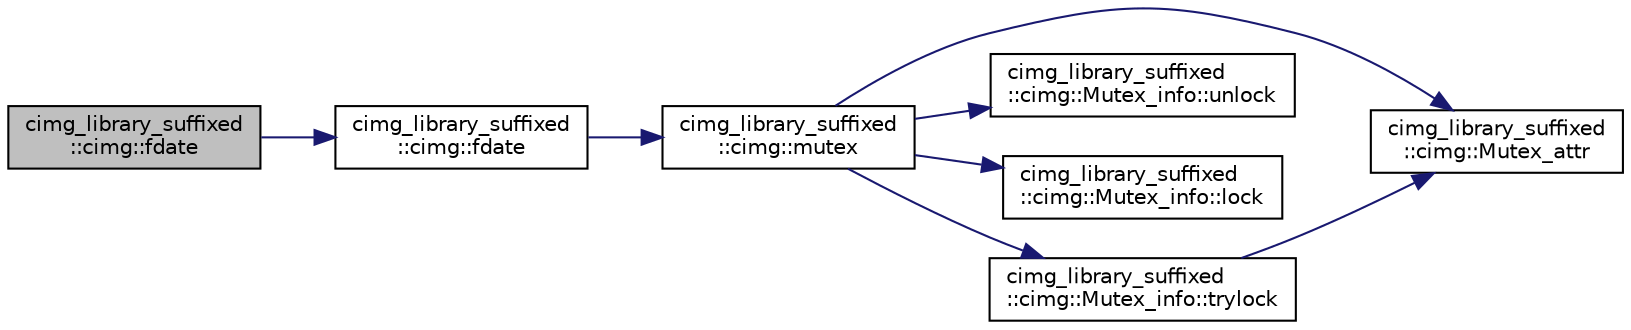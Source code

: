 digraph "cimg_library_suffixed::cimg::fdate"
{
  edge [fontname="Helvetica",fontsize="10",labelfontname="Helvetica",labelfontsize="10"];
  node [fontname="Helvetica",fontsize="10",shape=record];
  rankdir="LR";
  Node1385 [label="cimg_library_suffixed\l::cimg::fdate",height=0.2,width=0.4,color="black", fillcolor="grey75", style="filled", fontcolor="black"];
  Node1385 -> Node1386 [color="midnightblue",fontsize="10",style="solid",fontname="Helvetica"];
  Node1386 [label="cimg_library_suffixed\l::cimg::fdate",height=0.2,width=0.4,color="black", fillcolor="white", style="filled",URL="$namespacecimg__library__suffixed_1_1cimg.html#a0654bf4ceae1444ae9fa1113cbb064ee",tooltip="Get last write time of a given file or directory (multiple-attributes version). "];
  Node1386 -> Node1387 [color="midnightblue",fontsize="10",style="solid",fontname="Helvetica"];
  Node1387 [label="cimg_library_suffixed\l::cimg::mutex",height=0.2,width=0.4,color="black", fillcolor="white", style="filled",URL="$namespacecimg__library__suffixed_1_1cimg.html#a9e739e4b4ac058abfba069466617b914"];
  Node1387 -> Node1388 [color="midnightblue",fontsize="10",style="solid",fontname="Helvetica"];
  Node1388 [label="cimg_library_suffixed\l::cimg::Mutex_attr",height=0.2,width=0.4,color="black", fillcolor="white", style="filled",URL="$namespacecimg__library__suffixed_1_1cimg.html#aa0e1bc96ae6e235dc5b67b8b0a466166"];
  Node1387 -> Node1389 [color="midnightblue",fontsize="10",style="solid",fontname="Helvetica"];
  Node1389 [label="cimg_library_suffixed\l::cimg::Mutex_info::unlock",height=0.2,width=0.4,color="black", fillcolor="white", style="filled",URL="$structcimg__library__suffixed_1_1cimg_1_1_mutex__info.html#afac3fa5f107ad4795fb867050f616555"];
  Node1387 -> Node1390 [color="midnightblue",fontsize="10",style="solid",fontname="Helvetica"];
  Node1390 [label="cimg_library_suffixed\l::cimg::Mutex_info::lock",height=0.2,width=0.4,color="black", fillcolor="white", style="filled",URL="$structcimg__library__suffixed_1_1cimg_1_1_mutex__info.html#a6cc8e26847a1aa649febed03d70182e7"];
  Node1387 -> Node1391 [color="midnightblue",fontsize="10",style="solid",fontname="Helvetica"];
  Node1391 [label="cimg_library_suffixed\l::cimg::Mutex_info::trylock",height=0.2,width=0.4,color="black", fillcolor="white", style="filled",URL="$structcimg__library__suffixed_1_1cimg_1_1_mutex__info.html#a9bf4ed1e1dfe6f28fa6250cd04f3c900"];
  Node1391 -> Node1388 [color="midnightblue",fontsize="10",style="solid",fontname="Helvetica"];
}

